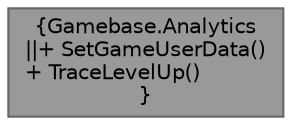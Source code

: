 digraph "Gamebase.Analytics"
{
 // LATEX_PDF_SIZE
  bgcolor="transparent";
  edge [fontname=Helvetica,fontsize=10,labelfontname=Helvetica,labelfontsize=10];
  node [fontname=Helvetica,fontsize=10,shape=box,height=0.2,width=0.4];
  Node1 [label="{Gamebase.Analytics\n||+ SetGameUserData()\l+ TraceLevelUp()\l}",height=0.2,width=0.4,color="gray40", fillcolor="grey60", style="filled", fontcolor="black",tooltip="The Analytics class can send the game indicator to the Gamebase Server."];
}
